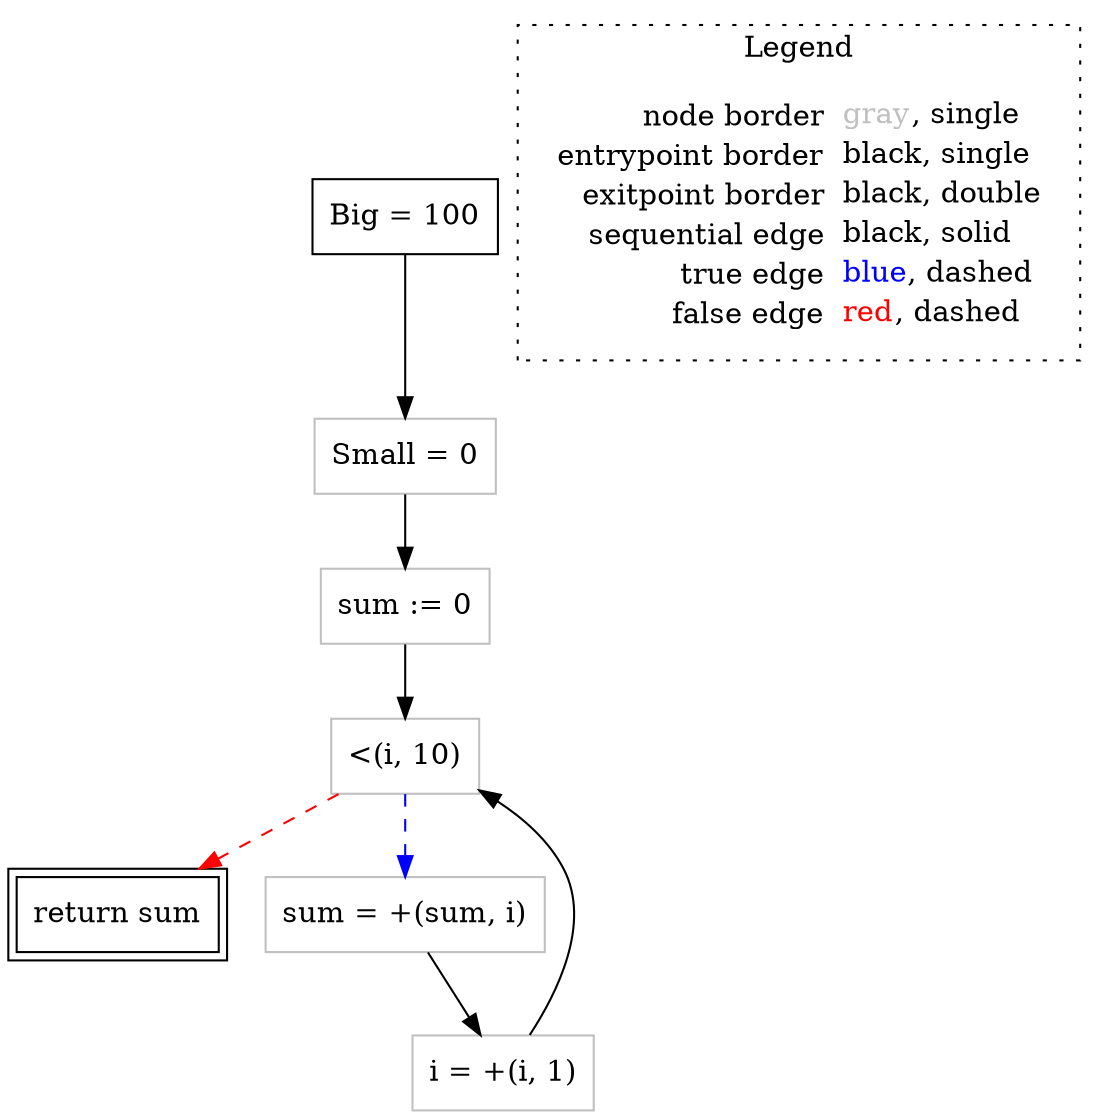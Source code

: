 digraph {
	"node0" [shape="rect",color="black",label=<Big = 100>];
	"node1" [shape="rect",color="gray",label=<&lt;(i, 10)>];
	"node2" [shape="rect",color="black",peripheries="2",label=<return sum>];
	"node3" [shape="rect",color="gray",label=<i = +(i, 1)>];
	"node4" [shape="rect",color="gray",label=<Small = 0>];
	"node5" [shape="rect",color="gray",label=<sum = +(sum, i)>];
	"node6" [shape="rect",color="gray",label=<sum := 0>];
	"node0" -> "node4" [color="black"];
	"node1" -> "node2" [color="red",style="dashed"];
	"node1" -> "node5" [color="blue",style="dashed"];
	"node3" -> "node1" [color="black"];
	"node4" -> "node6" [color="black"];
	"node5" -> "node3" [color="black"];
	"node6" -> "node1" [color="black"];
subgraph cluster_legend {
	label="Legend";
	style=dotted;
	node [shape=plaintext];
	"legend" [label=<<table border="0" cellpadding="2" cellspacing="0" cellborder="0"><tr><td align="right">node border&nbsp;</td><td align="left"><font color="gray">gray</font>, single</td></tr><tr><td align="right">entrypoint border&nbsp;</td><td align="left"><font color="black">black</font>, single</td></tr><tr><td align="right">exitpoint border&nbsp;</td><td align="left"><font color="black">black</font>, double</td></tr><tr><td align="right">sequential edge&nbsp;</td><td align="left"><font color="black">black</font>, solid</td></tr><tr><td align="right">true edge&nbsp;</td><td align="left"><font color="blue">blue</font>, dashed</td></tr><tr><td align="right">false edge&nbsp;</td><td align="left"><font color="red">red</font>, dashed</td></tr></table>>];
}

}
